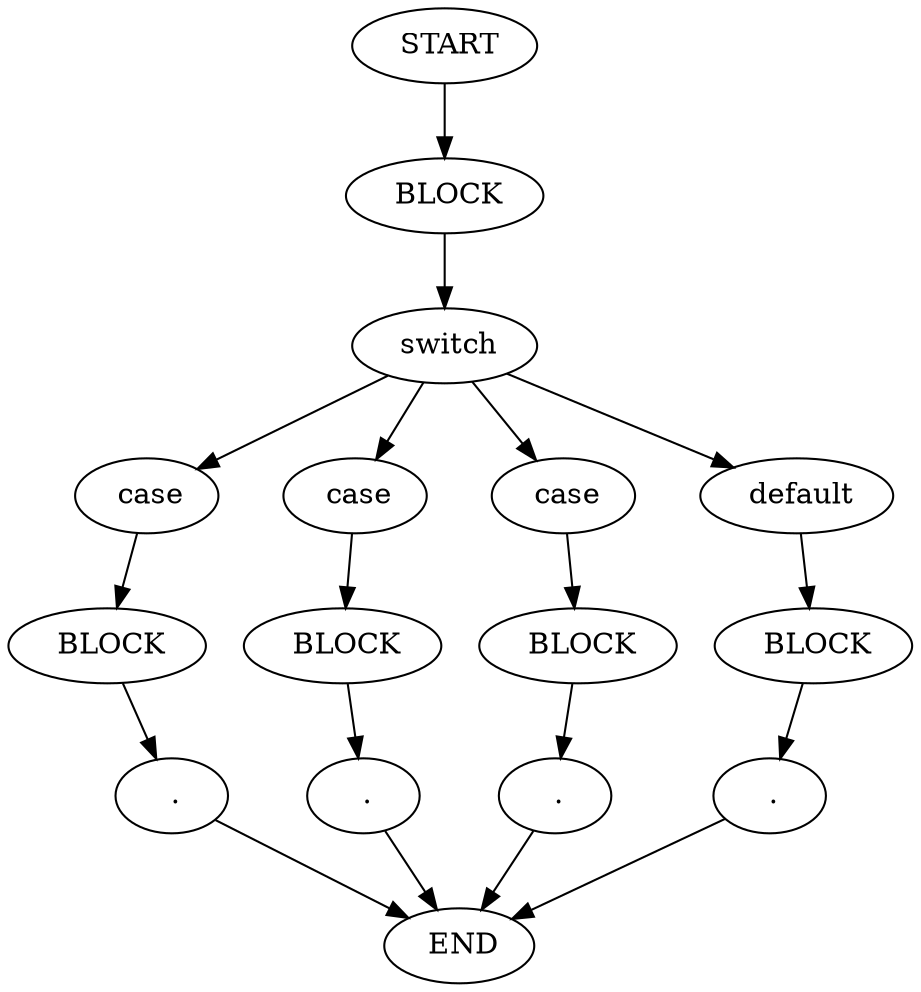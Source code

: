 digraph testGraph {
2[label=" START"]
5[label="BLOCK"]
2 -> 5[color=black]
5[label=" BLOCK"]
11[label="switch"]
5 -> 11[color=black]
11[label=" switch"]
12[label="case"]
11 -> 12[color=black]
19[label="case"]
11 -> 19[color=black]
26[label="case"]
11 -> 26[color=black]
33[label="default"]
11 -> 33[color=black]
12[label=" case"]
14[label="BLOCK"]
12 -> 14[color=black]
19[label=" case"]
21[label="BLOCK"]
19 -> 21[color=black]
26[label=" case"]
28[label="BLOCK"]
26 -> 28[color=black]
33[label=" default"]
34[label="BLOCK"]
33 -> 34[color=black]
14[label=" BLOCK"]
15[label="."]
14 -> 15[color=black]
21[label=" BLOCK"]
22[label="."]
21 -> 22[color=black]
28[label=" BLOCK"]
29[label="."]
28 -> 29[color=black]
34[label=" BLOCK"]
35[label="."]
34 -> 35[color=black]
15[label=" ."]
3[label="END"]
15 -> 3[color=black]
22[label=" ."]
3[label="END"]
22 -> 3[color=black]
29[label=" ."]
3[label="END"]
29 -> 3[color=black]
35[label=" ."]
3[label="END"]
35 -> 3[color=black]
3[label=" END"]
}

